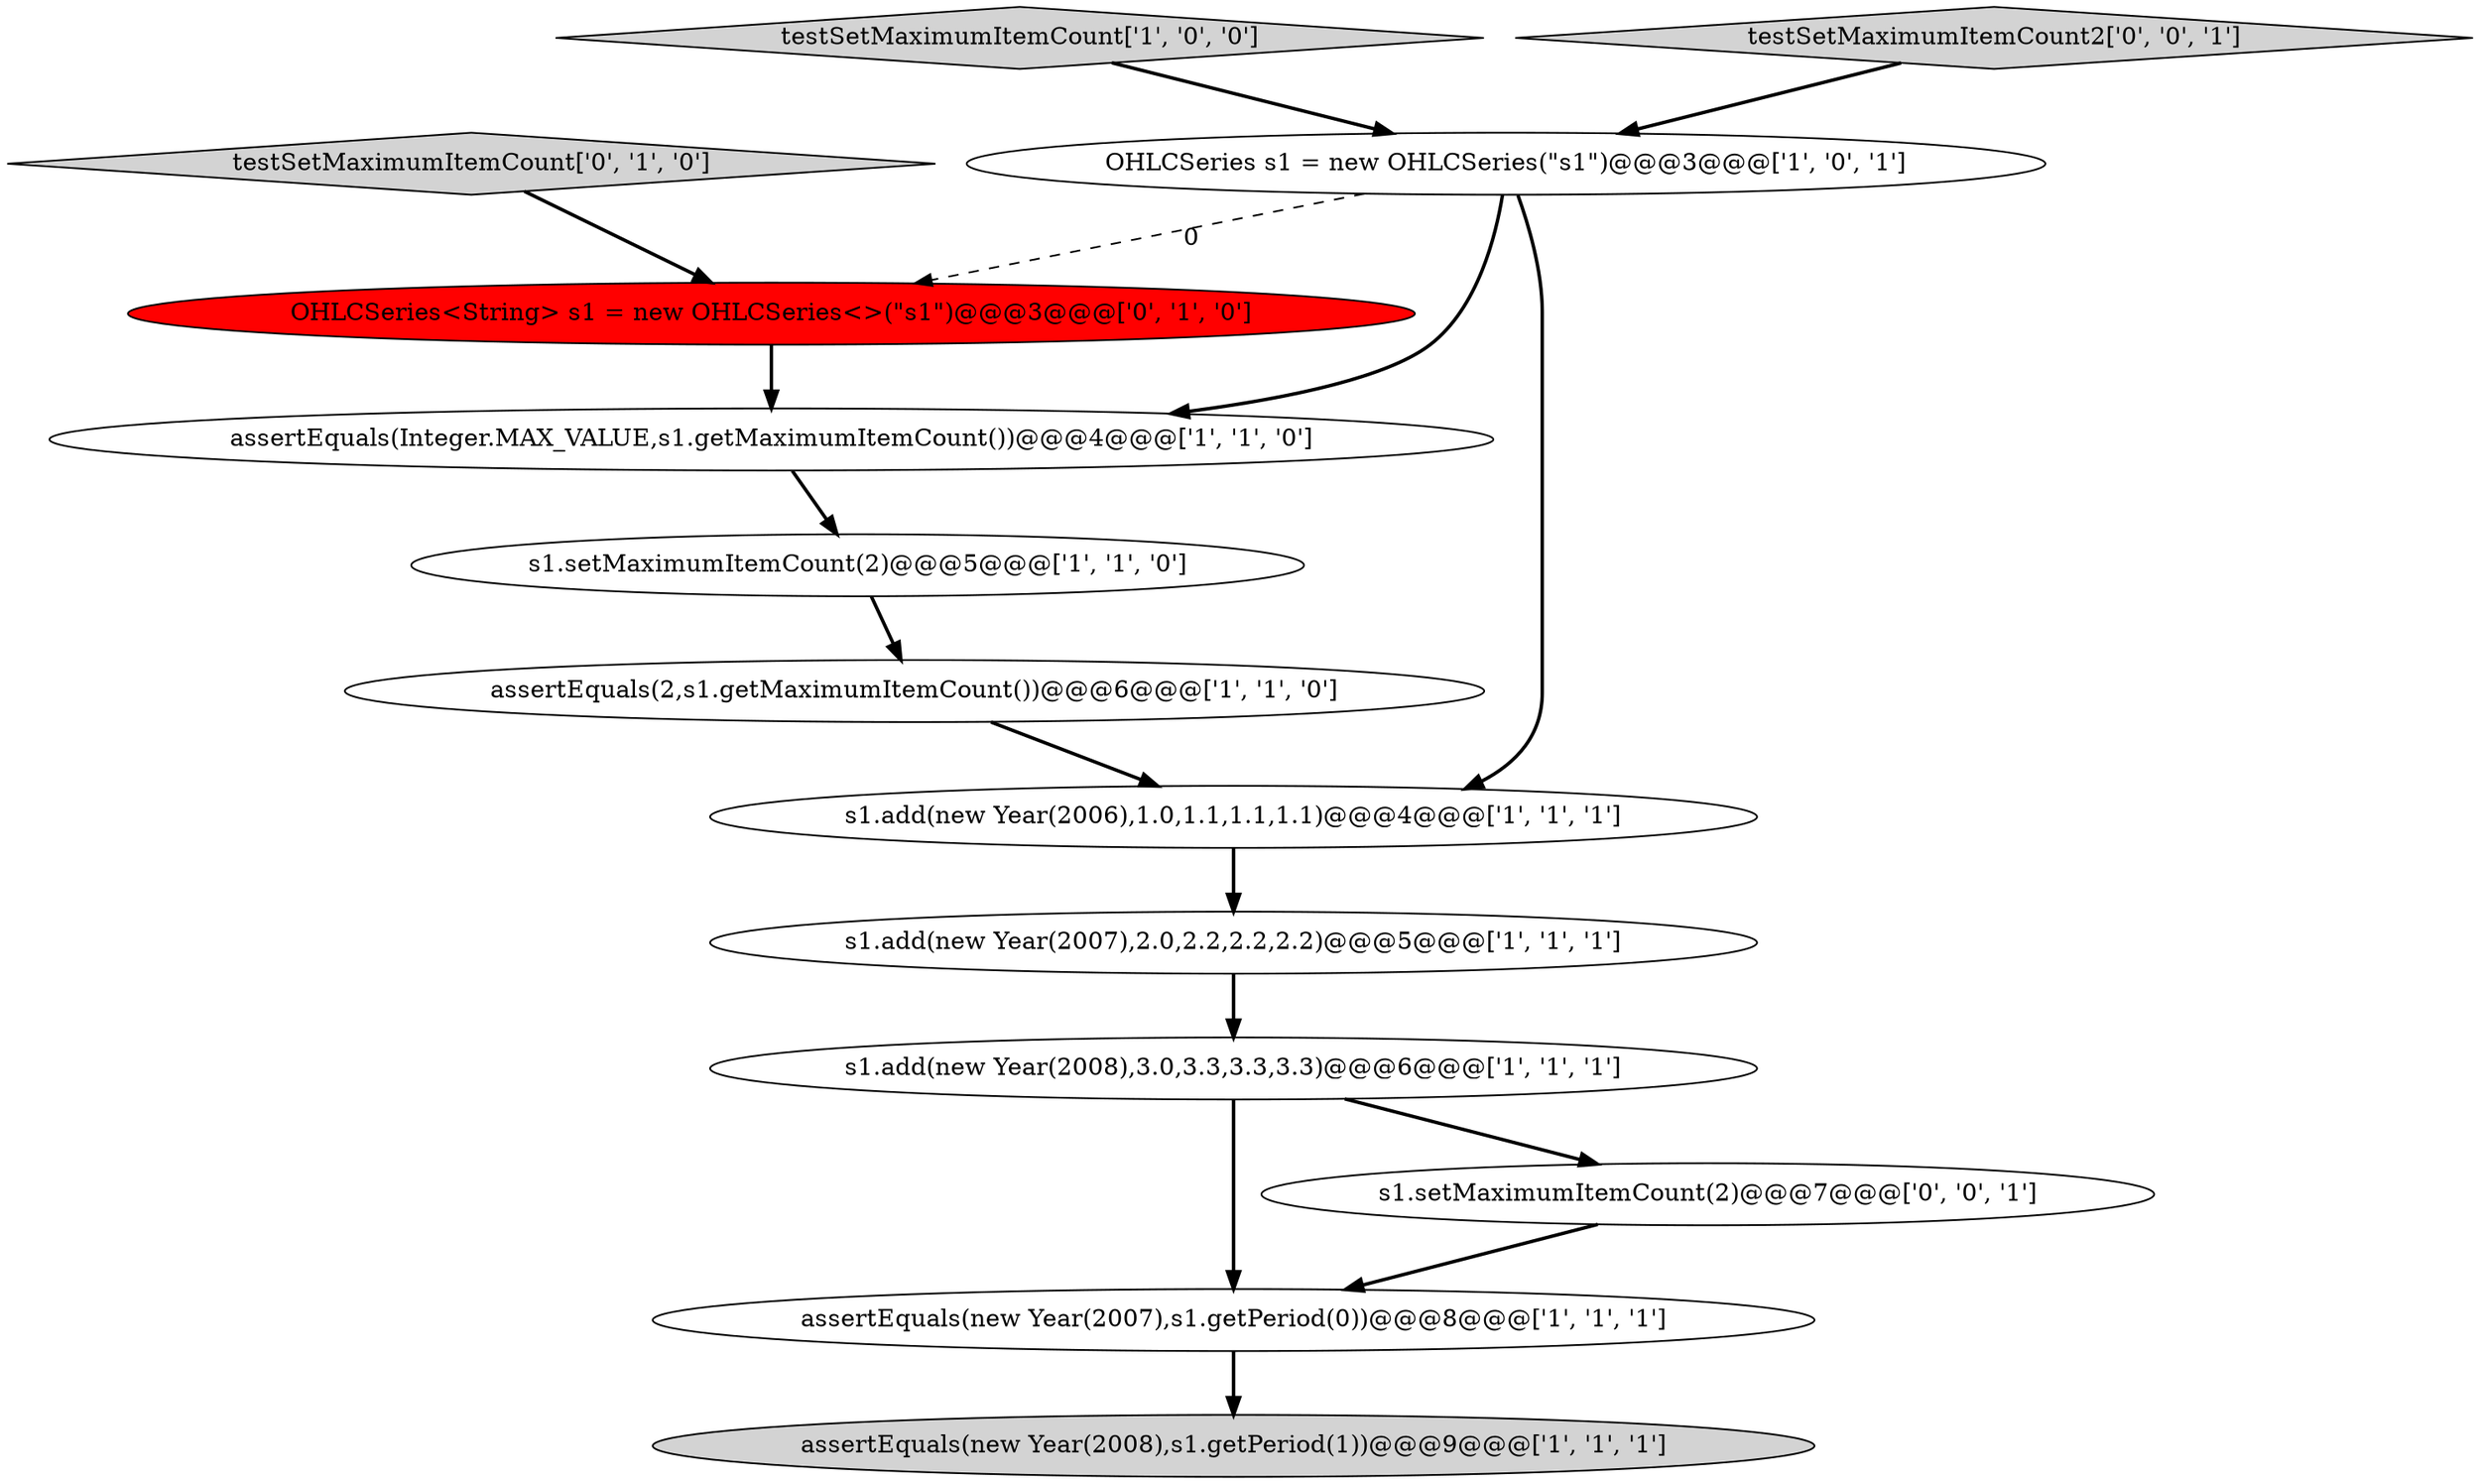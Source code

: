 digraph {
4 [style = filled, label = "s1.add(new Year(2008),3.0,3.3,3.3,3.3)@@@6@@@['1', '1', '1']", fillcolor = white, shape = ellipse image = "AAA0AAABBB1BBB"];
3 [style = filled, label = "s1.add(new Year(2007),2.0,2.2,2.2,2.2)@@@5@@@['1', '1', '1']", fillcolor = white, shape = ellipse image = "AAA0AAABBB1BBB"];
0 [style = filled, label = "assertEquals(new Year(2007),s1.getPeriod(0))@@@8@@@['1', '1', '1']", fillcolor = white, shape = ellipse image = "AAA0AAABBB1BBB"];
1 [style = filled, label = "assertEquals(Integer.MAX_VALUE,s1.getMaximumItemCount())@@@4@@@['1', '1', '0']", fillcolor = white, shape = ellipse image = "AAA0AAABBB1BBB"];
9 [style = filled, label = "OHLCSeries s1 = new OHLCSeries(\"s1\")@@@3@@@['1', '0', '1']", fillcolor = white, shape = ellipse image = "AAA0AAABBB1BBB"];
2 [style = filled, label = "testSetMaximumItemCount['1', '0', '0']", fillcolor = lightgray, shape = diamond image = "AAA0AAABBB1BBB"];
5 [style = filled, label = "assertEquals(new Year(2008),s1.getPeriod(1))@@@9@@@['1', '1', '1']", fillcolor = lightgray, shape = ellipse image = "AAA0AAABBB1BBB"];
7 [style = filled, label = "s1.setMaximumItemCount(2)@@@5@@@['1', '1', '0']", fillcolor = white, shape = ellipse image = "AAA0AAABBB1BBB"];
12 [style = filled, label = "s1.setMaximumItemCount(2)@@@7@@@['0', '0', '1']", fillcolor = white, shape = ellipse image = "AAA0AAABBB3BBB"];
6 [style = filled, label = "s1.add(new Year(2006),1.0,1.1,1.1,1.1)@@@4@@@['1', '1', '1']", fillcolor = white, shape = ellipse image = "AAA0AAABBB1BBB"];
11 [style = filled, label = "testSetMaximumItemCount['0', '1', '0']", fillcolor = lightgray, shape = diamond image = "AAA0AAABBB2BBB"];
8 [style = filled, label = "assertEquals(2,s1.getMaximumItemCount())@@@6@@@['1', '1', '0']", fillcolor = white, shape = ellipse image = "AAA0AAABBB1BBB"];
13 [style = filled, label = "testSetMaximumItemCount2['0', '0', '1']", fillcolor = lightgray, shape = diamond image = "AAA0AAABBB3BBB"];
10 [style = filled, label = "OHLCSeries<String> s1 = new OHLCSeries<>(\"s1\")@@@3@@@['0', '1', '0']", fillcolor = red, shape = ellipse image = "AAA1AAABBB2BBB"];
4->12 [style = bold, label=""];
6->3 [style = bold, label=""];
8->6 [style = bold, label=""];
9->6 [style = bold, label=""];
13->9 [style = bold, label=""];
9->10 [style = dashed, label="0"];
2->9 [style = bold, label=""];
9->1 [style = bold, label=""];
10->1 [style = bold, label=""];
7->8 [style = bold, label=""];
11->10 [style = bold, label=""];
1->7 [style = bold, label=""];
3->4 [style = bold, label=""];
12->0 [style = bold, label=""];
4->0 [style = bold, label=""];
0->5 [style = bold, label=""];
}
